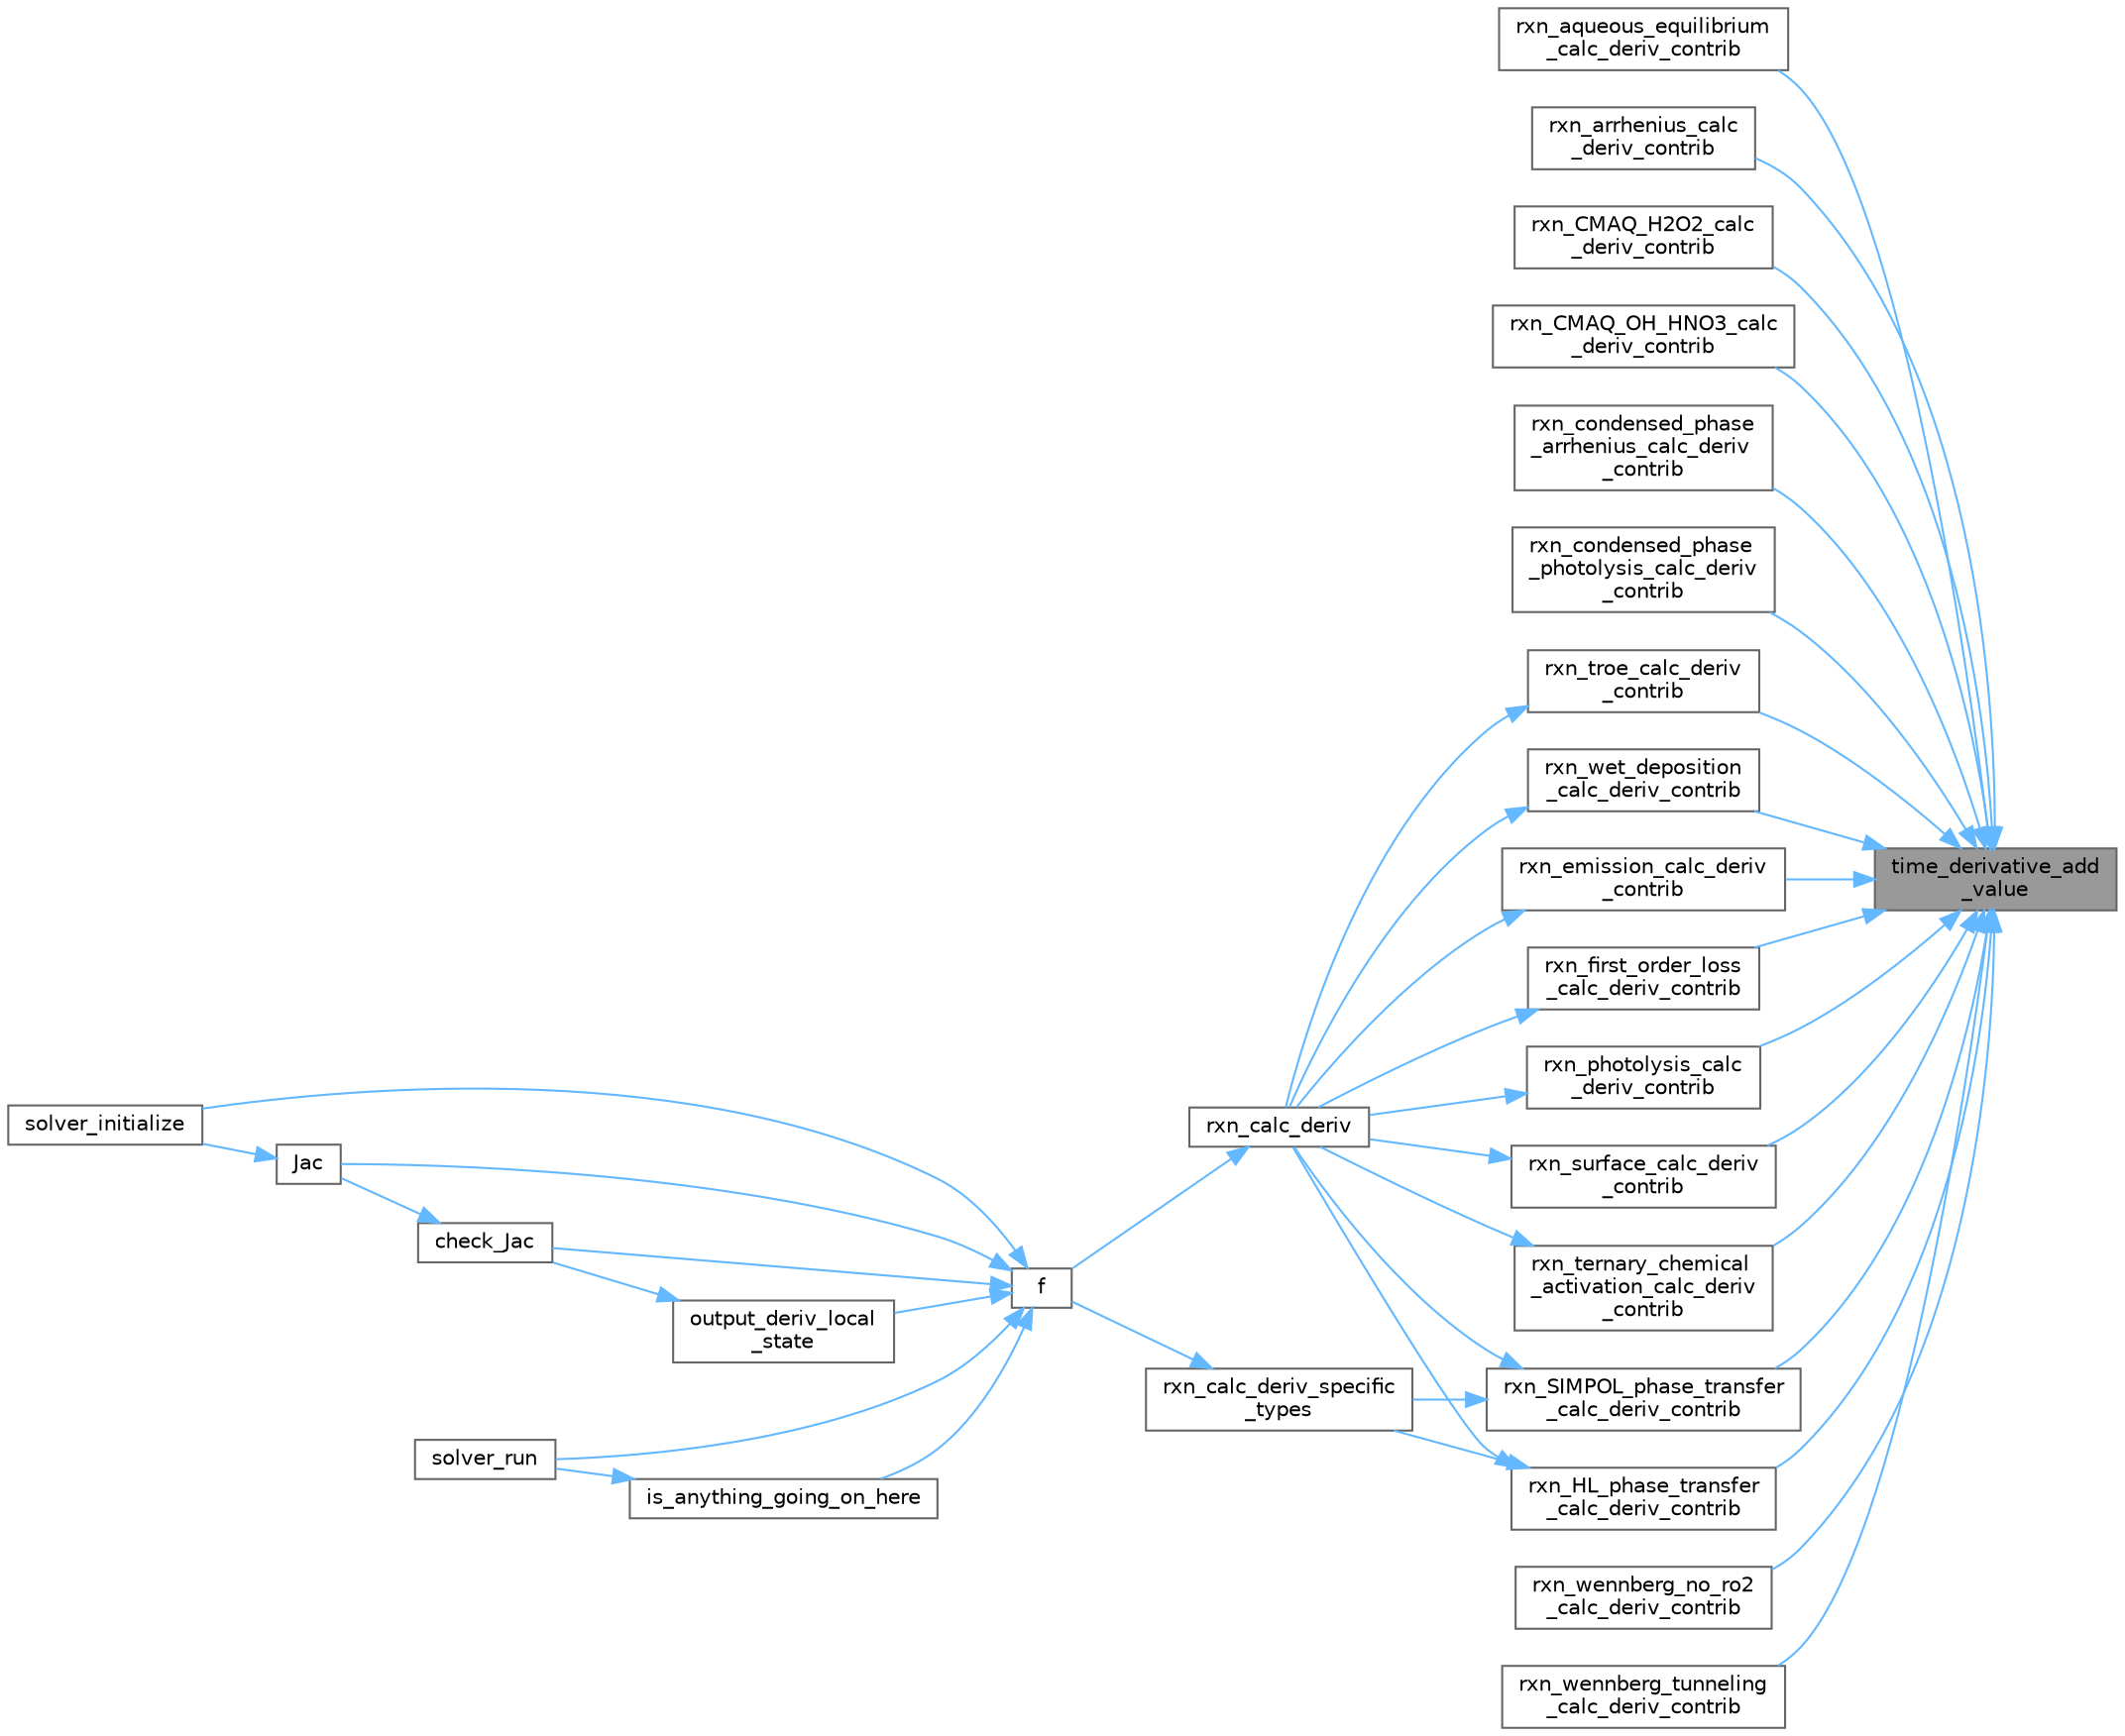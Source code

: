 digraph "time_derivative_add_value"
{
 // LATEX_PDF_SIZE
  bgcolor="transparent";
  edge [fontname=Helvetica,fontsize=10,labelfontname=Helvetica,labelfontsize=10];
  node [fontname=Helvetica,fontsize=10,shape=box,height=0.2,width=0.4];
  rankdir="RL";
  Node1 [label="time_derivative_add\l_value",height=0.2,width=0.4,color="gray40", fillcolor="grey60", style="filled", fontcolor="black",tooltip="Add a contribution to the time derivative."];
  Node1 -> Node2 [dir="back",color="steelblue1",style="solid"];
  Node2 [label="rxn_aqueous_equilibrium\l_calc_deriv_contrib",height=0.2,width=0.4,color="grey40", fillcolor="white", style="filled",URL="$rxn__aqueous__equilibrium_8c.html#a71247df341cf33530652f240a86e8e22",tooltip="Calculate contributions to the time derivative  from this reaction."];
  Node1 -> Node3 [dir="back",color="steelblue1",style="solid"];
  Node3 [label="rxn_arrhenius_calc\l_deriv_contrib",height=0.2,width=0.4,color="grey40", fillcolor="white", style="filled",URL="$rxn__arrhenius_8c.html#a8e9f2b1a4bf2d45c552e9e930e89277f",tooltip="Calculate contributions to the time derivative  from this reaction."];
  Node1 -> Node4 [dir="back",color="steelblue1",style="solid"];
  Node4 [label="rxn_CMAQ_H2O2_calc\l_deriv_contrib",height=0.2,width=0.4,color="grey40", fillcolor="white", style="filled",URL="$rxn___c_m_a_q___h2_o2_8c.html#abd5c2b96cafc63baffd8934dd8b8f14f",tooltip="Calculate contributions to the time derivative  from this reaction."];
  Node1 -> Node5 [dir="back",color="steelblue1",style="solid"];
  Node5 [label="rxn_CMAQ_OH_HNO3_calc\l_deriv_contrib",height=0.2,width=0.4,color="grey40", fillcolor="white", style="filled",URL="$rxn___c_m_a_q___o_h___h_n_o3_8c.html#a9dab88bd88d52496effc2ff4056f303f",tooltip="Calculate contributions to the time derivative  from this reaction."];
  Node1 -> Node6 [dir="back",color="steelblue1",style="solid"];
  Node6 [label="rxn_condensed_phase\l_arrhenius_calc_deriv\l_contrib",height=0.2,width=0.4,color="grey40", fillcolor="white", style="filled",URL="$rxn__condensed__phase__arrhenius_8c.html#a4186c08bd2d6635c4e80c28482bc5df6",tooltip="Calculate contributions to the time derivative f(t,y) from this reaction."];
  Node1 -> Node7 [dir="back",color="steelblue1",style="solid"];
  Node7 [label="rxn_condensed_phase\l_photolysis_calc_deriv\l_contrib",height=0.2,width=0.4,color="grey40", fillcolor="white", style="filled",URL="$rxn__condensed__phase__photolysis_8c.html#a488a8468d88330e5b1a1ace8eba89278",tooltip="Calculate contributions to the time derivative f(t,y) from this reaction."];
  Node1 -> Node8 [dir="back",color="steelblue1",style="solid"];
  Node8 [label="rxn_emission_calc_deriv\l_contrib",height=0.2,width=0.4,color="grey40", fillcolor="white", style="filled",URL="$rxn__emission_8c.html#a0fc4250b628dae19ab3c2081a283e2b8",tooltip="Calculate contributions to the time derivative  from this reaction."];
  Node8 -> Node9 [dir="back",color="steelblue1",style="solid"];
  Node9 [label="rxn_calc_deriv",height=0.2,width=0.4,color="grey40", fillcolor="white", style="filled",URL="$rxn__solver_8c.html#af014568140c63dfab9ea1c92b056e3b8",tooltip="Calculate the time derivative ."];
  Node9 -> Node10 [dir="back",color="steelblue1",style="solid"];
  Node10 [label="f",height=0.2,width=0.4,color="grey40", fillcolor="white", style="filled",URL="$camp__solver_8c.html#ac55302bc18db0d68d78f543aad6a16c4",tooltip="Compute the time derivative f(t,y)"];
  Node10 -> Node11 [dir="back",color="steelblue1",style="solid"];
  Node11 [label="check_Jac",height=0.2,width=0.4,color="grey40", fillcolor="white", style="filled",URL="$camp__solver_8c.html#ad45be595da1a1d6fd40179d9743a9a65",tooltip="Check a Jacobian for accuracy."];
  Node11 -> Node12 [dir="back",color="steelblue1",style="solid"];
  Node12 [label="Jac",height=0.2,width=0.4,color="grey40", fillcolor="white", style="filled",URL="$camp__solver_8c.html#a13451d507558a61a2353adfed58db468",tooltip="Compute the Jacobian."];
  Node12 -> Node13 [dir="back",color="steelblue1",style="solid"];
  Node13 [label="solver_initialize",height=0.2,width=0.4,color="grey40", fillcolor="white", style="filled",URL="$camp__solver_8c.html#a599ffdef916b139a1690bfd41aa386b6",tooltip="Solver initialization."];
  Node10 -> Node14 [dir="back",color="steelblue1",style="solid"];
  Node14 [label="is_anything_going_on_here",height=0.2,width=0.4,color="grey40", fillcolor="white", style="filled",URL="$camp__solver_8c.html#a51bc2a16028d4c72dd39669c31f6fc17",tooltip="Determine if there is anything to solve."];
  Node14 -> Node15 [dir="back",color="steelblue1",style="solid"];
  Node15 [label="solver_run",height=0.2,width=0.4,color="grey40", fillcolor="white", style="filled",URL="$camp__solver_8c.html#afc5ec8680b419e7ab49530d53a76cee4",tooltip="Solve for a given timestep."];
  Node10 -> Node12 [dir="back",color="steelblue1",style="solid"];
  Node10 -> Node16 [dir="back",color="steelblue1",style="solid"];
  Node16 [label="output_deriv_local\l_state",height=0.2,width=0.4,color="grey40", fillcolor="white", style="filled",URL="$camp__debug_8h.html#a0352ebf153678772ffbeb405834c141d",tooltip="Evaluate the derivative and Jacobian near a given state for a specified species."];
  Node16 -> Node11 [dir="back",color="steelblue1",style="solid"];
  Node10 -> Node13 [dir="back",color="steelblue1",style="solid"];
  Node10 -> Node15 [dir="back",color="steelblue1",style="solid"];
  Node1 -> Node17 [dir="back",color="steelblue1",style="solid"];
  Node17 [label="rxn_first_order_loss\l_calc_deriv_contrib",height=0.2,width=0.4,color="grey40", fillcolor="white", style="filled",URL="$rxn__first__order__loss_8c.html#ac1d2c5d3bf68d6adcdc4183ba340175d",tooltip="Calculate contributions to the time derivative  from this reaction."];
  Node17 -> Node9 [dir="back",color="steelblue1",style="solid"];
  Node1 -> Node18 [dir="back",color="steelblue1",style="solid"];
  Node18 [label="rxn_HL_phase_transfer\l_calc_deriv_contrib",height=0.2,width=0.4,color="grey40", fillcolor="white", style="filled",URL="$rxn___h_l__phase__transfer_8c.html#aa82a07e921e3d22fda1d52073b16219d",tooltip="Calculate contributions to the time derivative  from this reaction."];
  Node18 -> Node9 [dir="back",color="steelblue1",style="solid"];
  Node18 -> Node19 [dir="back",color="steelblue1",style="solid"];
  Node19 [label="rxn_calc_deriv_specific\l_types",height=0.2,width=0.4,color="grey40", fillcolor="white", style="filled",URL="$rxn__solver_8c.html#a066fddd15835cba3a8b519fb734bd552",tooltip="Calculate the time derivative  for only some specific types."];
  Node19 -> Node10 [dir="back",color="steelblue1",style="solid"];
  Node1 -> Node20 [dir="back",color="steelblue1",style="solid"];
  Node20 [label="rxn_photolysis_calc\l_deriv_contrib",height=0.2,width=0.4,color="grey40", fillcolor="white", style="filled",URL="$rxn__photolysis_8c.html#a821ebabf2abba0aa6b465747178f33d6",tooltip="Calculate contributions to the time derivative  from this reaction."];
  Node20 -> Node9 [dir="back",color="steelblue1",style="solid"];
  Node1 -> Node21 [dir="back",color="steelblue1",style="solid"];
  Node21 [label="rxn_SIMPOL_phase_transfer\l_calc_deriv_contrib",height=0.2,width=0.4,color="grey40", fillcolor="white", style="filled",URL="$rxn___s_i_m_p_o_l__phase__transfer_8c.html#a8387f10a0a5aa0b38cc545859542f3c4",tooltip="Calculate contributions to the time derivative  from this reaction."];
  Node21 -> Node9 [dir="back",color="steelblue1",style="solid"];
  Node21 -> Node19 [dir="back",color="steelblue1",style="solid"];
  Node1 -> Node22 [dir="back",color="steelblue1",style="solid"];
  Node22 [label="rxn_surface_calc_deriv\l_contrib",height=0.2,width=0.4,color="grey40", fillcolor="white", style="filled",URL="$rxn__surface_8c.html#a5bb30760087399bd04a9f9e16f0fab1f",tooltip="Calculate contributions to the time derivative  from this reaction."];
  Node22 -> Node9 [dir="back",color="steelblue1",style="solid"];
  Node1 -> Node23 [dir="back",color="steelblue1",style="solid"];
  Node23 [label="rxn_ternary_chemical\l_activation_calc_deriv\l_contrib",height=0.2,width=0.4,color="grey40", fillcolor="white", style="filled",URL="$rxn__ternary__chemical__activation_8c.html#aab9c65ccd4b8614889c1462e2500e6b9",tooltip="Calculate contributions to the time derivative  from this reaction."];
  Node23 -> Node9 [dir="back",color="steelblue1",style="solid"];
  Node1 -> Node24 [dir="back",color="steelblue1",style="solid"];
  Node24 [label="rxn_troe_calc_deriv\l_contrib",height=0.2,width=0.4,color="grey40", fillcolor="white", style="filled",URL="$rxn__troe_8c.html#ae2174a745239e629f1c5480a52c3f6f2",tooltip="Calculate contributions to the time derivative  from this reaction."];
  Node24 -> Node9 [dir="back",color="steelblue1",style="solid"];
  Node1 -> Node25 [dir="back",color="steelblue1",style="solid"];
  Node25 [label="rxn_wennberg_no_ro2\l_calc_deriv_contrib",height=0.2,width=0.4,color="grey40", fillcolor="white", style="filled",URL="$rxn__wennberg__no__ro2_8c.html#af79524415b6129127837f00986a70cdb",tooltip="Calculate contributions to the time derivative  from this reaction."];
  Node1 -> Node26 [dir="back",color="steelblue1",style="solid"];
  Node26 [label="rxn_wennberg_tunneling\l_calc_deriv_contrib",height=0.2,width=0.4,color="grey40", fillcolor="white", style="filled",URL="$rxn__wennberg__tunneling_8c.html#ae4f22eecdbbaa8f25ced20f8a300e3a6",tooltip="Calculate contributions to the time derivative  from this reaction."];
  Node1 -> Node27 [dir="back",color="steelblue1",style="solid"];
  Node27 [label="rxn_wet_deposition\l_calc_deriv_contrib",height=0.2,width=0.4,color="grey40", fillcolor="white", style="filled",URL="$rxn__wet__deposition_8c.html#a6aec5e3d4cbb3a9e0d993a1780c42ecd",tooltip="Calculate contributions to the time derivative  from this reaction."];
  Node27 -> Node9 [dir="back",color="steelblue1",style="solid"];
}
